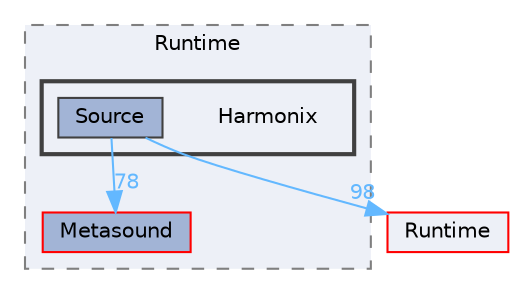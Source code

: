 digraph "Harmonix"
{
 // INTERACTIVE_SVG=YES
 // LATEX_PDF_SIZE
  bgcolor="transparent";
  edge [fontname=Helvetica,fontsize=10,labelfontname=Helvetica,labelfontsize=10];
  node [fontname=Helvetica,fontsize=10,shape=box,height=0.2,width=0.4];
  compound=true
  subgraph clusterdir_a60e1ce30f7313164a0e11a69cddad56 {
    graph [ bgcolor="#edf0f7", pencolor="grey50", label="Runtime", fontname=Helvetica,fontsize=10 style="filled,dashed", URL="dir_a60e1ce30f7313164a0e11a69cddad56.html",tooltip=""]
  dir_52d1b8d6fa9cdd7a31b461c66b8032c4 [label="Metasound", fillcolor="#a2b4d6", color="red", style="filled", URL="dir_52d1b8d6fa9cdd7a31b461c66b8032c4.html",tooltip=""];
  subgraph clusterdir_6ebdc6f95690b8cb053541978359f9c4 {
    graph [ bgcolor="#edf0f7", pencolor="grey25", label="", fontname=Helvetica,fontsize=10 style="filled,bold", URL="dir_6ebdc6f95690b8cb053541978359f9c4.html",tooltip=""]
    dir_6ebdc6f95690b8cb053541978359f9c4 [shape=plaintext, label="Harmonix"];
  dir_245d09008c163ef7f0c2e8e57ae4474c [label="Source", fillcolor="#a2b4d6", color="grey25", style="filled", URL="dir_245d09008c163ef7f0c2e8e57ae4474c.html",tooltip=""];
  }
  }
  dir_7536b172fbd480bfd146a1b1acd6856b [label="Runtime", fillcolor="#edf0f7", color="red", style="filled", URL="dir_7536b172fbd480bfd146a1b1acd6856b.html",tooltip=""];
  dir_245d09008c163ef7f0c2e8e57ae4474c->dir_52d1b8d6fa9cdd7a31b461c66b8032c4 [headlabel="78", labeldistance=1.5 headhref="dir_001107_000635.html" href="dir_001107_000635.html" color="steelblue1" fontcolor="steelblue1"];
  dir_245d09008c163ef7f0c2e8e57ae4474c->dir_7536b172fbd480bfd146a1b1acd6856b [headlabel="98", labeldistance=1.5 headhref="dir_001107_000984.html" href="dir_001107_000984.html" color="steelblue1" fontcolor="steelblue1"];
}
